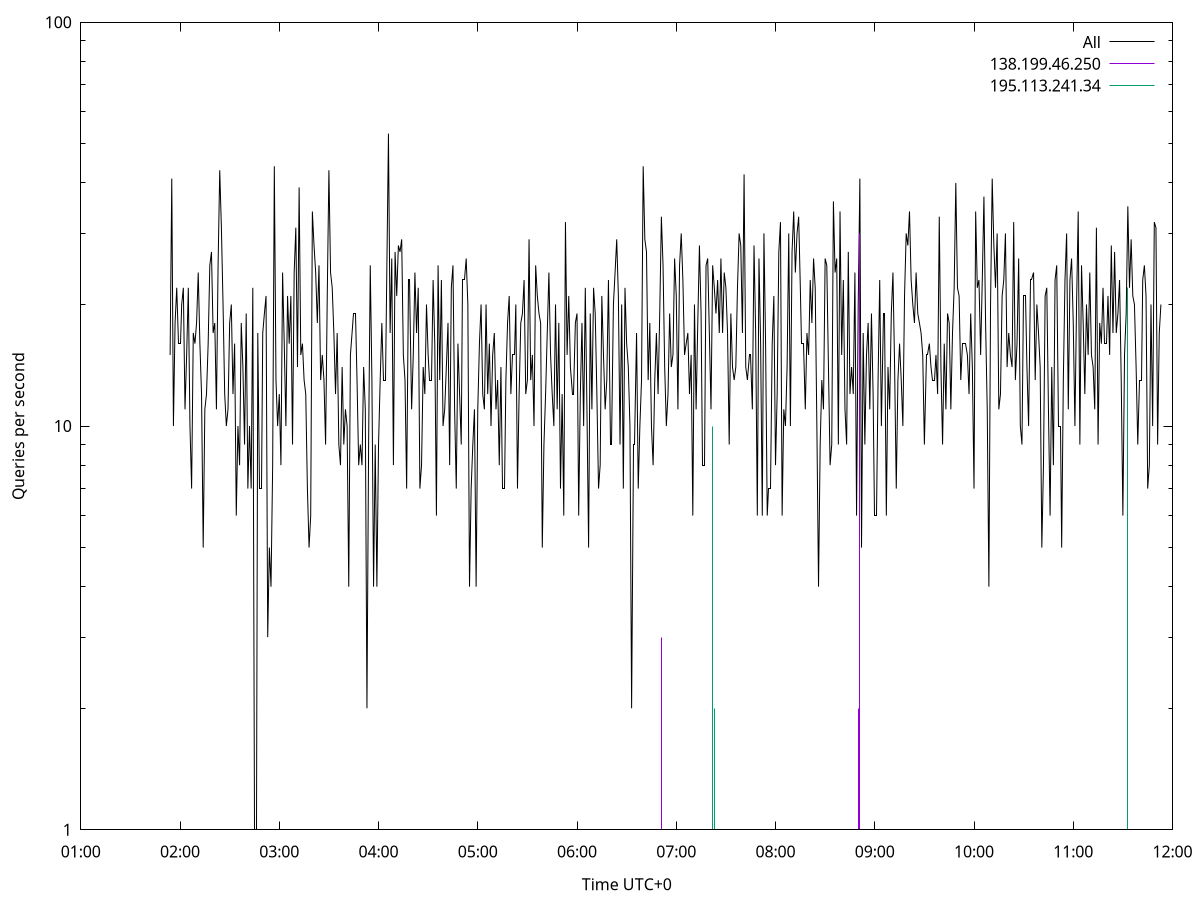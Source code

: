 set terminal pngcairo size 1024,768
set output 'Sun Jan  7 23:01:54 2024.png'
set ylabel 'Queries per second'
set xlabel 'Time UTC+0'
set xdata time
set timefmt "%s"
set log y
plot \
'-' using 1:2 linecolor 0 linetype 2 with lines title 'All', \
'-' using 1:2 linecolor 1 linetype 3 with impulses title "138.199.46.250", \
'-' using 1:2 linecolor 2 linetype 3 with impulses title "195.113.241.34"
1704643314 15
1704643315 41
1704643316 10
1704643317 18
1704643318 22
1704643319 16
1704643320 16
1704643321 20
1704643322 22
1704643323 11
1704643324 15
1704643325 22
1704643326 10
1704643327 7
1704643328 17
1704643329 16
1704643330 18
1704643331 24
1704643332 16
1704643333 12
1704643334 5
1704643335 11
1704643336 12
1704643337 16
1704643338 25
1704643339 27
1704643340 17
1704643341 18
1704643342 11
1704643343 25
1704643344 43
1704643345 31
1704643346 20
1704643347 12
1704643348 10
1704643349 11
1704643350 18
1704643351 20
1704643352 12
1704643353 16
1704643354 6
1704643355 10
1704643356 8
1704643357 18
1704643358 14
1704643359 9
1704643360 19
1704643361 7
1704643362 10
1704643363 7
1704643364 22
1704643365 1
1704643366 1
1704643367 17
1704643368 7
1704643369 7
1704643370 17
1704643371 19
1704643372 21
1704643373 3
1704643374 5
1704643375 4
1704643376 8
1704643377 44
1704643378 13
1704643379 10
1704643380 12
1704643381 8
1704643382 24
1704643383 16
1704643384 10
1704643385 21
1704643386 16
1704643387 21
1704643388 9
1704643389 24
1704643390 31
1704643391 14
1704643392 39
1704643393 15
1704643394 16
1704643395 13
1704643396 12
1704643397 7
1704643398 5
1704643399 6
1704643400 34
1704643401 28
1704643402 24
1704643403 18
1704643404 25
1704643405 13
1704643406 15
1704643407 13
1704643408 9
1704643409 21
1704643410 43
1704643411 24
1704643412 22
1704643413 17
1704643414 12
1704643415 17
1704643416 9
1704643417 8
1704643418 14
1704643419 9
1704643420 11
1704643421 10
1704643422 4
1704643423 15
1704643424 17
1704643425 19
1704643426 19
1704643427 13
1704643428 8
1704643429 9
1704643430 8
1704643431 14
1704643432 11
1704643433 2
1704643434 9
1704643435 25
1704643436 13
1704643437 4
1704643438 9
1704643439 4
1704643440 9
1704643441 13
1704643442 18
1704643443 13
1704643444 13
1704643445 24
1704643446 53
1704643447 17
1704643448 26
1704643449 8
1704643450 27
1704643451 21
1704643452 28
1704643453 27
1704643454 29
1704643455 15
1704643456 13
1704643457 7
1704643458 23
1704643459 23
1704643460 11
1704643461 15
1704643462 24
1704643463 17
1704643464 22
1704643465 7
1704643466 8
1704643467 14
1704643468 12
1704643469 20
1704643470 15
1704643471 13
1704643472 13
1704643473 23
1704643474 16
1704643475 6
1704643476 25
1704643477 13
1704643478 23
1704643479 10
1704643480 11
1704643481 14
1704643482 18
1704643483 8
1704643484 22
1704643485 25
1704643486 11
1704643487 7
1704643488 16
1704643489 12
1704643490 9
1704643491 23
1704643492 23
1704643493 26
1704643494 20
1704643495 4
1704643496 7
1704643497 9
1704643498 11
1704643499 4
1704643500 11
1704643501 16
1704643502 20
1704643503 12
1704643504 11
1704643505 20
1704643506 12
1704643507 16
1704643508 10
1704643509 15
1704643510 17
1704643511 11
1704643512 13
1704643513 8
1704643514 14
1704643515 7
1704643516 7
1704643517 13
1704643518 18
1704643519 21
1704643520 12
1704643521 15
1704643522 15
1704643523 20
1704643524 7
1704643525 12
1704643526 18
1704643527 19
1704643528 23
1704643529 12
1704643530 13
1704643531 29
1704643532 13
1704643533 15
1704643534 10
1704643535 25
1704643536 21
1704643537 19
1704643538 18
1704643539 5
1704643540 9
1704643541 12
1704643542 17
1704643543 24
1704643544 15
1704643545 12
1704643546 10
1704643547 20
1704643548 11
1704643549 18
1704643550 7
1704643551 12
1704643552 6
1704643553 32
1704643554 15
1704643555 21
1704643556 14
1704643557 12
1704643558 12
1704643559 18
1704643560 19
1704643561 6
1704643562 12
1704643563 18
1704643564 10
1704643565 22
1704643566 11
1704643567 5
1704643568 19
1704643569 11
1704643570 22
1704643571 19
1704643572 12
1704643573 7
1704643574 8
1704643575 21
1704643576 15
1704643577 11
1704643578 13
1704643579 23
1704643580 9
1704643581 9
1704643582 20
1704643583 24
1704643584 29
1704643585 21
1704643586 9
1704643587 20
1704643588 7
1704643589 22
1704643590 16
1704643591 14
1704643592 10
1704643593 2
1704643594 9
1704643595 9
1704643596 17
1704643597 7
1704643598 10
1704643599 13
1704643600 44
1704643601 29
1704643602 27
1704643603 13
1704643604 18
1704643605 10
1704643606 8
1704643607 13
1704643608 17
1704643609 12
1704643610 19
1704643611 33
1704643612 25
1704643613 14
1704643614 10
1704643615 12
1704643616 19
1704643617 14
1704643618 15
1704643619 26
1704643620 21
1704643621 11
1704643622 25
1704643623 30
1704643624 23
1704643625 15
1704643626 16
1704643627 17
1704643628 12
1704643629 15
1704643630 6
1704643631 20
1704643632 11
1704643633 18
1704643634 28
1704643635 19
1704643636 8
1704643637 8
1704643638 25
1704643639 26
1704643640 17
1704643641 11
1704643642 25
1704643643 22
1704643644 19
1704643645 23
1704643646 17
1704643647 26
1704643648 17
1704643649 24
1704643650 22
1704643651 17
1704643652 9
1704643653 19
1704643654 14
1704643655 13
1704643656 14
1704643657 22
1704643658 30
1704643659 28
1704643660 17
1704643661 42
1704643662 14
1704643663 13
1704643664 15
1704643665 15
1704643666 11
1704643667 28
1704643668 17
1704643669 6
1704643670 26
1704643671 16
1704643672 6
1704643673 30
1704643674 16
1704643675 6
1704643676 7
1704643677 7
1704643678 16
1704643679 21
1704643680 8
1704643681 12
1704643682 27
1704643683 32
1704643684 6
1704643685 11
1704643686 10
1704643687 14
1704643688 30
1704643689 10
1704643690 27
1704643691 34
1704643692 24
1704643693 30
1704643694 33
1704643695 22
1704643696 16
1704643697 16
1704643698 11
1704643699 17
1704643700 15
1704643701 23
1704643702 18
1704643703 26
1704643704 22
1704643705 10
1704643706 4
1704643707 9
1704643708 13
1704643709 11
1704643710 26
1704643711 25
1704643712 14
1704643713 8
1704643714 9
1704643715 36
1704643716 24
1704643717 26
1704643718 9
1704643719 34
1704643720 15
1704643721 23
1704643722 11
1704643723 9
1704643724 27
1704643725 12
1704643726 14
1704643727 12
1704643728 24
1704643729 6
1704643730 20
1704643731 41
1704643732 5
1704643733 17
1704643734 9
1704643735 15
1704643736 18
1704643737 11
1704643738 19
1704643739 12
1704643740 6
1704643741 6
1704643742 13
1704643743 23
1704643744 10
1704643745 19
1704643746 19
1704643747 6
1704643748 14
1704643749 11
1704643750 19
1704643751 24
1704643752 14
1704643753 7
1704643754 13
1704643755 16
1704643756 13
1704643757 10
1704643758 21
1704643759 30
1704643760 28
1704643761 34
1704643762 23
1704643763 20
1704643764 18
1704643765 24
1704643766 19
1704643767 18
1704643768 17
1704643769 15
1704643770 9
1704643771 15
1704643772 15
1704643773 16
1704643774 14
1704643775 13
1704643776 13
1704643777 15
1704643778 12
1704643779 33
1704643780 14
1704643781 9
1704643782 16
1704643783 11
1704643784 19
1704643785 18
1704643786 11
1704643787 17
1704643788 22
1704643789 40
1704643790 22
1704643791 21
1704643792 13
1704643793 16
1704643794 16
1704643795 16
1704643796 15
1704643797 12
1704643798 19
1704643799 14
1704643800 7
1704643801 34
1704643802 22
1704643803 23
1704643804 15
1704643805 23
1704643806 37
1704643807 18
1704643808 11
1704643809 4
1704643810 20
1704643811 41
1704643812 28
1704643813 22
1704643814 30
1704643815 11
1704643816 12
1704643817 21
1704643818 23
1704643819 30
1704643820 14
1704643821 17
1704643822 15
1704643823 14
1704643824 32
1704643825 13
1704643826 16
1704643827 26
1704643828 10
1704643829 9
1704643830 21
1704643831 21
1704643832 14
1704643833 10
1704643834 23
1704643835 23
1704643836 24
1704643837 13
1704643838 20
1704643839 17
1704643840 14
1704643841 5
1704643842 8
1704643843 21
1704643844 22
1704643845 11
1704643846 6
1704643847 14
1704643848 8
1704643849 23
1704643850 25
1704643851 10
1704643852 10
1704643853 5
1704643854 13
1704643855 23
1704643856 30
1704643857 11
1704643858 23
1704643859 26
1704643860 18
1704643861 10
1704643862 20
1704643863 34
1704643864 9
1704643865 25
1704643866 18
1704643867 12
1704643868 20
1704643869 15
1704643870 24
1704643871 15
1704643872 14
1704643873 11
1704643874 31
1704643875 9
1704643876 18
1704643877 16
1704643878 22
1704643879 16
1704643880 16
1704643881 21
1704643882 15
1704643883 28
1704643884 17
1704643885 27
1704643886 17
1704643887 19
1704643888 23
1704643889 13
1704643890 6
1704643891 15
1704643892 19
1704643893 35
1704643894 22
1704643895 29
1704643896 21
1704643897 20
1704643898 14
1704643899 9
1704643900 13
1704643901 13
1704643902 23
1704643903 25
1704643904 21
1704643905 7
1704643906 8
1704643907 20
1704643908 10
1704643909 32
1704643910 31
1704643911 9
1704643912 17
1704643913 20

e
1704643416 1
1704643611 3
1704643730 2
1704643731 30

e
1704643642 10
1704643643 2
1704643893 22

e
